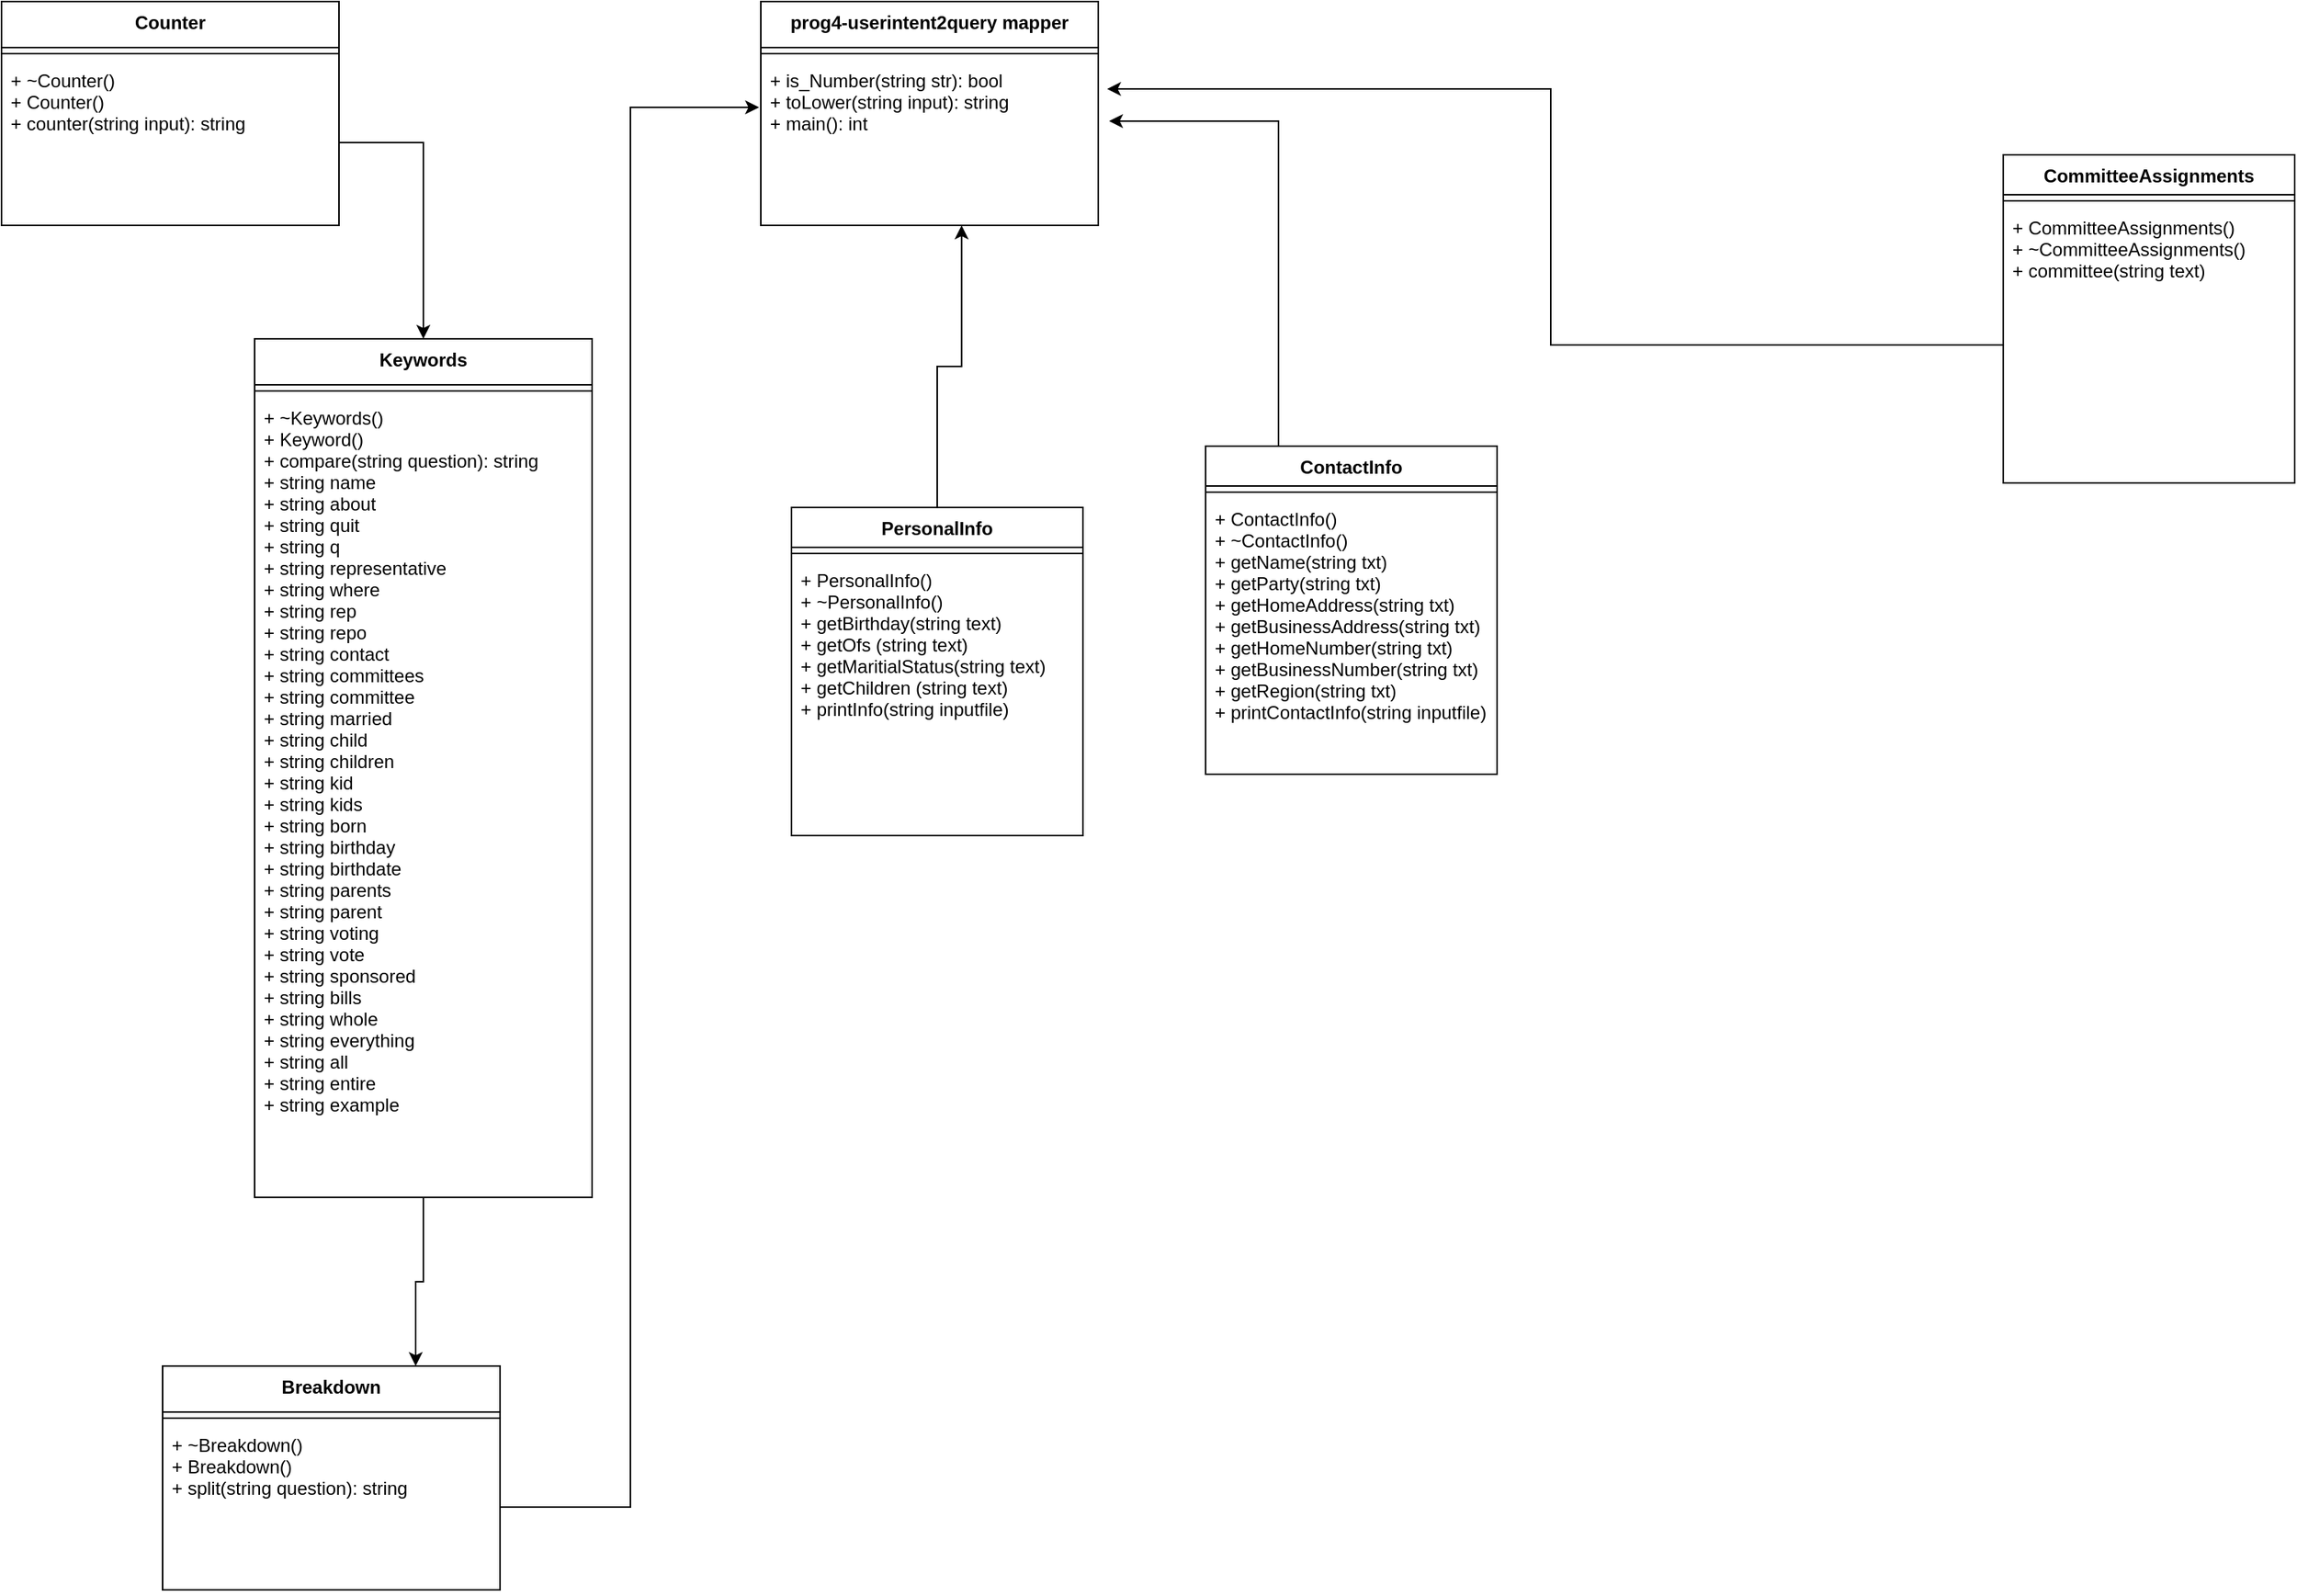 <mxfile version="16.6.5" type="device"><diagram id="S7s00gTEdUIGGjVKUC4F" name="Page-1"><mxGraphModel dx="1958" dy="1542" grid="1" gridSize="10" guides="1" tooltips="1" connect="1" arrows="1" fold="1" page="1" pageScale="1" pageWidth="850" pageHeight="1100" math="0" shadow="0"><root><mxCell id="0"/><mxCell id="1" parent="0"/><mxCell id="wF4VaVYUHk4kGWDwgYW5-43" style="edgeStyle=orthogonalEdgeStyle;rounded=0;orthogonalLoop=1;jettySize=auto;html=1;entryX=0.595;entryY=1;entryDx=0;entryDy=0;entryPerimeter=0;" parent="1" source="wF4VaVYUHk4kGWDwgYW5-6" target="wF4VaVYUHk4kGWDwgYW5-29" edge="1"><mxGeometry relative="1" as="geometry"/></mxCell><mxCell id="wF4VaVYUHk4kGWDwgYW5-6" value="PersonalInfo" style="swimlane;fontStyle=1;align=center;verticalAlign=top;childLayout=stackLayout;horizontal=1;startSize=26;horizontalStack=0;resizeParent=1;resizeParentMax=0;resizeLast=0;collapsible=1;marginBottom=0;" parent="1" vertex="1"><mxGeometry x="90" y="-600" width="190" height="214" as="geometry"/></mxCell><mxCell id="wF4VaVYUHk4kGWDwgYW5-8" value="" style="line;strokeWidth=1;fillColor=none;align=left;verticalAlign=middle;spacingTop=-1;spacingLeft=3;spacingRight=3;rotatable=0;labelPosition=right;points=[];portConstraint=eastwest;" parent="wF4VaVYUHk4kGWDwgYW5-6" vertex="1"><mxGeometry y="26" width="190" height="8" as="geometry"/></mxCell><mxCell id="wF4VaVYUHk4kGWDwgYW5-9" value="+ PersonalInfo()&#10;+ ~PersonalInfo()&#10;+ getBirthday(string text)&#10;+ getOfs (string text)&#10;+ getMaritialStatus(string text)&#10;+ getChildren (string text)&#10;+ printInfo(string inputfile)&#10;" style="text;strokeColor=none;fillColor=none;align=left;verticalAlign=top;spacingLeft=4;spacingRight=4;overflow=hidden;rotatable=0;points=[[0,0.5],[1,0.5]];portConstraint=eastwest;" parent="wF4VaVYUHk4kGWDwgYW5-6" vertex="1"><mxGeometry y="34" width="190" height="180" as="geometry"/></mxCell><mxCell id="wF4VaVYUHk4kGWDwgYW5-42" style="edgeStyle=orthogonalEdgeStyle;rounded=0;orthogonalLoop=1;jettySize=auto;html=1;exitX=0.25;exitY=0;exitDx=0;exitDy=0;entryX=1.032;entryY=0.37;entryDx=0;entryDy=0;entryPerimeter=0;" parent="1" source="wF4VaVYUHk4kGWDwgYW5-12" target="wF4VaVYUHk4kGWDwgYW5-29" edge="1"><mxGeometry relative="1" as="geometry"/></mxCell><mxCell id="wF4VaVYUHk4kGWDwgYW5-12" value="ContactInfo" style="swimlane;fontStyle=1;align=center;verticalAlign=top;childLayout=stackLayout;horizontal=1;startSize=26;horizontalStack=0;resizeParent=1;resizeParentMax=0;resizeLast=0;collapsible=1;marginBottom=0;" parent="1" vertex="1"><mxGeometry x="360" y="-640" width="190" height="214" as="geometry"/></mxCell><mxCell id="wF4VaVYUHk4kGWDwgYW5-13" value="" style="line;strokeWidth=1;fillColor=none;align=left;verticalAlign=middle;spacingTop=-1;spacingLeft=3;spacingRight=3;rotatable=0;labelPosition=right;points=[];portConstraint=eastwest;" parent="wF4VaVYUHk4kGWDwgYW5-12" vertex="1"><mxGeometry y="26" width="190" height="8" as="geometry"/></mxCell><mxCell id="wF4VaVYUHk4kGWDwgYW5-14" value="+ ContactInfo()&#10;+ ~ContactInfo()&#10;+ getName(string txt)&#10;+ getParty(string txt)&#10;+ getHomeAddress(string txt)&#10;+ getBusinessAddress(string txt)&#10;+ getHomeNumber(string txt)&#10;+ getBusinessNumber(string txt)&#10;+ getRegion(string txt)&#10;+ printContactInfo(string inputfile)" style="text;strokeColor=none;fillColor=none;align=left;verticalAlign=top;spacingLeft=4;spacingRight=4;overflow=hidden;rotatable=0;points=[[0,0.5],[1,0.5]];portConstraint=eastwest;" parent="wF4VaVYUHk4kGWDwgYW5-12" vertex="1"><mxGeometry y="34" width="190" height="180" as="geometry"/></mxCell><mxCell id="wF4VaVYUHk4kGWDwgYW5-27" value="prog4-userintent2query mapper" style="swimlane;fontStyle=1;align=center;verticalAlign=top;childLayout=stackLayout;horizontal=1;startSize=30;horizontalStack=0;resizeParent=1;resizeParentMax=0;resizeLast=0;collapsible=1;marginBottom=0;" parent="1" vertex="1"><mxGeometry x="70" y="-930" width="220" height="146" as="geometry"/></mxCell><mxCell id="wF4VaVYUHk4kGWDwgYW5-28" value="" style="line;strokeWidth=1;fillColor=none;align=left;verticalAlign=middle;spacingTop=-1;spacingLeft=3;spacingRight=3;rotatable=0;labelPosition=right;points=[];portConstraint=eastwest;" parent="wF4VaVYUHk4kGWDwgYW5-27" vertex="1"><mxGeometry y="30" width="220" height="8" as="geometry"/></mxCell><mxCell id="wF4VaVYUHk4kGWDwgYW5-29" value="+ is_Number(string str): bool&#10;+ toLower(string input): string&#10;+ main(): int" style="text;strokeColor=none;fillColor=none;align=left;verticalAlign=top;spacingLeft=4;spacingRight=4;overflow=hidden;rotatable=0;points=[[0,0.5],[1,0.5]];portConstraint=eastwest;" parent="wF4VaVYUHk4kGWDwgYW5-27" vertex="1"><mxGeometry y="38" width="220" height="108" as="geometry"/></mxCell><mxCell id="wF4VaVYUHk4kGWDwgYW5-35" value="CommitteeAssignments" style="swimlane;fontStyle=1;align=center;verticalAlign=top;childLayout=stackLayout;horizontal=1;startSize=26;horizontalStack=0;resizeParent=1;resizeParentMax=0;resizeLast=0;collapsible=1;marginBottom=0;" parent="1" vertex="1"><mxGeometry x="880" y="-830" width="190" height="214" as="geometry"/></mxCell><mxCell id="wF4VaVYUHk4kGWDwgYW5-36" value="" style="line;strokeWidth=1;fillColor=none;align=left;verticalAlign=middle;spacingTop=-1;spacingLeft=3;spacingRight=3;rotatable=0;labelPosition=right;points=[];portConstraint=eastwest;" parent="wF4VaVYUHk4kGWDwgYW5-35" vertex="1"><mxGeometry y="26" width="190" height="8" as="geometry"/></mxCell><mxCell id="wF4VaVYUHk4kGWDwgYW5-37" value="+ CommitteeAssignments()&#10;+ ~CommitteeAssignments()&#10;+ committee(string text)" style="text;strokeColor=none;fillColor=none;align=left;verticalAlign=top;spacingLeft=4;spacingRight=4;overflow=hidden;rotatable=0;points=[[0,0.5],[1,0.5]];portConstraint=eastwest;" parent="wF4VaVYUHk4kGWDwgYW5-35" vertex="1"><mxGeometry y="34" width="190" height="180" as="geometry"/></mxCell><mxCell id="wF4VaVYUHk4kGWDwgYW5-44" style="edgeStyle=orthogonalEdgeStyle;rounded=0;orthogonalLoop=1;jettySize=auto;html=1;exitX=0;exitY=0.5;exitDx=0;exitDy=0;entryX=1.026;entryY=0.176;entryDx=0;entryDy=0;entryPerimeter=0;" parent="1" source="wF4VaVYUHk4kGWDwgYW5-37" target="wF4VaVYUHk4kGWDwgYW5-29" edge="1"><mxGeometry relative="1" as="geometry"/></mxCell><mxCell id="3CPaZGJAPnM0afCQHpkc-5" value="Counter" style="swimlane;fontStyle=1;align=center;verticalAlign=top;childLayout=stackLayout;horizontal=1;startSize=30;horizontalStack=0;resizeParent=1;resizeParentMax=0;resizeLast=0;collapsible=1;marginBottom=0;" vertex="1" parent="1"><mxGeometry x="-425" y="-930" width="220" height="146" as="geometry"/></mxCell><mxCell id="3CPaZGJAPnM0afCQHpkc-6" value="" style="line;strokeWidth=1;fillColor=none;align=left;verticalAlign=middle;spacingTop=-1;spacingLeft=3;spacingRight=3;rotatable=0;labelPosition=right;points=[];portConstraint=eastwest;" vertex="1" parent="3CPaZGJAPnM0afCQHpkc-5"><mxGeometry y="30" width="220" height="8" as="geometry"/></mxCell><mxCell id="3CPaZGJAPnM0afCQHpkc-7" value="+ ~Counter()&#10;+ Counter()&#10;+ counter(string input): string" style="text;strokeColor=none;fillColor=none;align=left;verticalAlign=top;spacingLeft=4;spacingRight=4;overflow=hidden;rotatable=0;points=[[0,0.5],[1,0.5]];portConstraint=eastwest;" vertex="1" parent="3CPaZGJAPnM0afCQHpkc-5"><mxGeometry y="38" width="220" height="108" as="geometry"/></mxCell><mxCell id="3CPaZGJAPnM0afCQHpkc-15" style="edgeStyle=orthogonalEdgeStyle;rounded=0;orthogonalLoop=1;jettySize=auto;html=1;exitX=0.5;exitY=1;exitDx=0;exitDy=0;entryX=0.75;entryY=0;entryDx=0;entryDy=0;" edge="1" parent="1" source="3CPaZGJAPnM0afCQHpkc-8" target="3CPaZGJAPnM0afCQHpkc-12"><mxGeometry relative="1" as="geometry"/></mxCell><mxCell id="3CPaZGJAPnM0afCQHpkc-8" value="Keywords" style="swimlane;fontStyle=1;align=center;verticalAlign=top;childLayout=stackLayout;horizontal=1;startSize=30;horizontalStack=0;resizeParent=1;resizeParentMax=0;resizeLast=0;collapsible=1;marginBottom=0;" vertex="1" parent="1"><mxGeometry x="-260" y="-710" width="220" height="560" as="geometry"/></mxCell><mxCell id="3CPaZGJAPnM0afCQHpkc-9" value="" style="line;strokeWidth=1;fillColor=none;align=left;verticalAlign=middle;spacingTop=-1;spacingLeft=3;spacingRight=3;rotatable=0;labelPosition=right;points=[];portConstraint=eastwest;" vertex="1" parent="3CPaZGJAPnM0afCQHpkc-8"><mxGeometry y="30" width="220" height="8" as="geometry"/></mxCell><mxCell id="3CPaZGJAPnM0afCQHpkc-10" value="+ ~Keywords()&#10;+ Keyword()&#10;+ compare(string question): string&#10;+ string name&#10;+ string about &#10;+ string quit&#10;+ string q&#10;+ string representative&#10;+ string where&#10;+ string rep&#10;+ string repo&#10;+ string contact&#10;+ string committees&#10;+ string committee&#10;+ string married&#10;+ string child&#10;+ string children&#10;+ string kid&#10;+ string kids&#10;+ string born&#10;+ string birthday&#10;+ string birthdate&#10;+ string parents&#10;+ string parent&#10;+ string voting&#10;+ string vote&#10;+ string sponsored&#10;+ string bills&#10;+ string whole&#10;+ string everything&#10;+ string all&#10;+ string entire&#10;+ string example" style="text;strokeColor=none;fillColor=none;align=left;verticalAlign=top;spacingLeft=4;spacingRight=4;overflow=hidden;rotatable=0;points=[[0,0.5],[1,0.5]];portConstraint=eastwest;" vertex="1" parent="3CPaZGJAPnM0afCQHpkc-8"><mxGeometry y="38" width="220" height="522" as="geometry"/></mxCell><mxCell id="3CPaZGJAPnM0afCQHpkc-11" style="edgeStyle=orthogonalEdgeStyle;rounded=0;orthogonalLoop=1;jettySize=auto;html=1;exitX=1;exitY=0.5;exitDx=0;exitDy=0;entryX=0.5;entryY=0;entryDx=0;entryDy=0;" edge="1" parent="1" source="3CPaZGJAPnM0afCQHpkc-7" target="3CPaZGJAPnM0afCQHpkc-8"><mxGeometry relative="1" as="geometry"/></mxCell><mxCell id="3CPaZGJAPnM0afCQHpkc-12" value="Breakdown" style="swimlane;fontStyle=1;align=center;verticalAlign=top;childLayout=stackLayout;horizontal=1;startSize=30;horizontalStack=0;resizeParent=1;resizeParentMax=0;resizeLast=0;collapsible=1;marginBottom=0;" vertex="1" parent="1"><mxGeometry x="-320" y="-40" width="220" height="146" as="geometry"/></mxCell><mxCell id="3CPaZGJAPnM0afCQHpkc-13" value="" style="line;strokeWidth=1;fillColor=none;align=left;verticalAlign=middle;spacingTop=-1;spacingLeft=3;spacingRight=3;rotatable=0;labelPosition=right;points=[];portConstraint=eastwest;" vertex="1" parent="3CPaZGJAPnM0afCQHpkc-12"><mxGeometry y="30" width="220" height="8" as="geometry"/></mxCell><mxCell id="3CPaZGJAPnM0afCQHpkc-14" value="+ ~Breakdown()&#10;+ Breakdown()&#10;+ split(string question): string" style="text;strokeColor=none;fillColor=none;align=left;verticalAlign=top;spacingLeft=4;spacingRight=4;overflow=hidden;rotatable=0;points=[[0,0.5],[1,0.5]];portConstraint=eastwest;" vertex="1" parent="3CPaZGJAPnM0afCQHpkc-12"><mxGeometry y="38" width="220" height="108" as="geometry"/></mxCell><mxCell id="3CPaZGJAPnM0afCQHpkc-16" style="edgeStyle=orthogonalEdgeStyle;rounded=0;orthogonalLoop=1;jettySize=auto;html=1;exitX=1;exitY=0.5;exitDx=0;exitDy=0;entryX=-0.005;entryY=0.287;entryDx=0;entryDy=0;entryPerimeter=0;" edge="1" parent="1" source="3CPaZGJAPnM0afCQHpkc-14" target="wF4VaVYUHk4kGWDwgYW5-29"><mxGeometry relative="1" as="geometry"/></mxCell></root></mxGraphModel></diagram></mxfile>